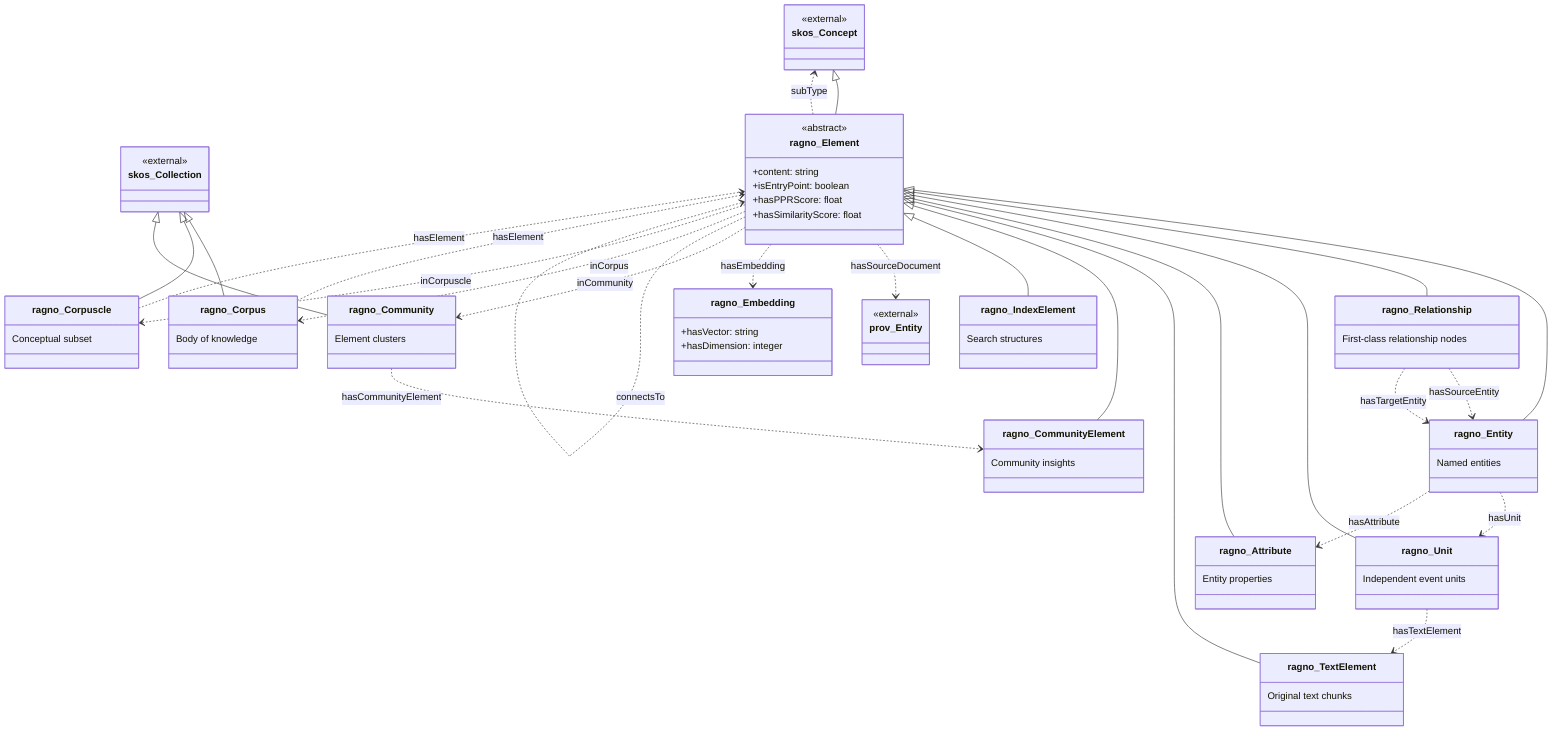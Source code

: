 classDiagram
    class skos_Concept {
        <<external>>
    }
    
    class skos_Collection {
        <<external>>
    }
    
    class prov_Entity {
        <<external>>
    }
    
    class ragno_Element {
        <<abstract>>
        +content: string
        +isEntryPoint: boolean
        +hasPPRScore: float
        +hasSimilarityScore: float
    }
    
    class ragno_Entity {
        Named entities
    }
    
    class ragno_Relationship {
        First-class relationship nodes
    }
    
    class ragno_Unit {
        Independent event units
    }
    
    class ragno_Attribute {
        Entity properties
    }
    
    class ragno_TextElement {
        Original text chunks
    }
    
    class ragno_CommunityElement {
        Community insights
    }
    
    class ragno_IndexElement {
        Search structures
    }
    
    class ragno_Corpus {
        Body of knowledge
    }
    
    class ragno_Corpuscle {
        Conceptual subset
    }
    
    class ragno_Community {
        Element clusters
    }
    
    class ragno_Embedding {
        +hasVector: string
        +hasDimension: integer
    }
    
    skos_Concept <|-- ragno_Element
    ragno_Element <|-- ragno_Entity
    ragno_Element <|-- ragno_Relationship
    ragno_Element <|-- ragno_Unit
    ragno_Element <|-- ragno_Attribute
    ragno_Element <|-- ragno_TextElement
    ragno_Element <|-- ragno_CommunityElement
    ragno_Element <|-- ragno_IndexElement
    
    skos_Collection <|-- ragno_Corpus
    skos_Collection <|-- ragno_Corpuscle
    skos_Collection <|-- ragno_Community
    
    ragno_Element ..> skos_Concept : subType
    ragno_Element ..> prov_Entity : hasSourceDocument
    ragno_Element ..> ragno_Embedding : hasEmbedding
    ragno_Element ..> ragno_Community : inCommunity
    ragno_Element ..> ragno_Element : connectsTo
    
    ragno_Relationship ..> ragno_Entity : hasSourceEntity
    ragno_Relationship ..> ragno_Entity : hasTargetEntity
    
    ragno_Entity ..> ragno_Unit : hasUnit
    ragno_Entity ..> ragno_Attribute : hasAttribute
    
    ragno_Unit ..> ragno_TextElement : hasTextElement
    
    ragno_Community ..> ragno_CommunityElement : hasCommunityElement
    
    ragno_Corpus ..> ragno_Element : hasElement
    ragno_Corpuscle ..> ragno_Element : hasElement
    
    ragno_Element ..> ragno_Corpus : inCorpus
    ragno_Element ..> ragno_Corpuscle : inCorpuscle